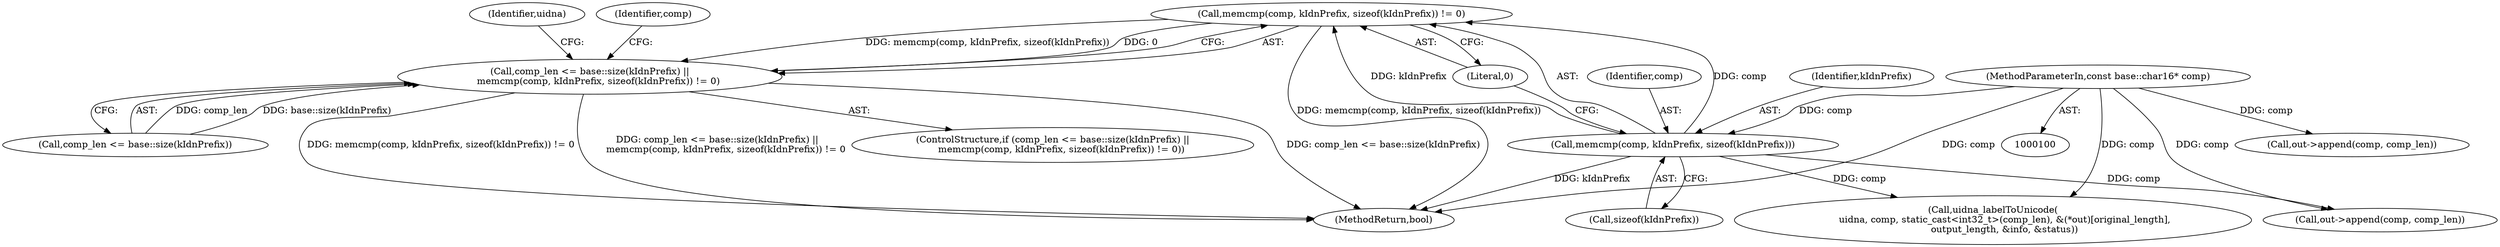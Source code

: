 digraph "0_Chrome_cc0bbcbe7c986094da8e58c37a21fdd179b686b0_1@API" {
"1000131" [label="(Call,memcmp(comp, kIdnPrefix, sizeof(kIdnPrefix)) != 0)"];
"1000132" [label="(Call,memcmp(comp, kIdnPrefix, sizeof(kIdnPrefix)))"];
"1000101" [label="(MethodParameterIn,const base::char16* comp)"];
"1000126" [label="(Call,comp_len <= base::size(kIdnPrefix) ||\n      memcmp(comp, kIdnPrefix, sizeof(kIdnPrefix)) != 0)"];
"1000146" [label="(Identifier,uidna)"];
"1000249" [label="(MethodReturn,bool)"];
"1000139" [label="(Call,out->append(comp, comp_len))"];
"1000178" [label="(Call,uidna_labelToUnicode(\n        uidna, comp, static_cast<int32_t>(comp_len), &(*out)[original_length],\n        output_length, &info, &status))"];
"1000133" [label="(Identifier,comp)"];
"1000134" [label="(Identifier,kIdnPrefix)"];
"1000131" [label="(Call,memcmp(comp, kIdnPrefix, sizeof(kIdnPrefix)) != 0)"];
"1000132" [label="(Call,memcmp(comp, kIdnPrefix, sizeof(kIdnPrefix)))"];
"1000126" [label="(Call,comp_len <= base::size(kIdnPrefix) ||\n      memcmp(comp, kIdnPrefix, sizeof(kIdnPrefix)) != 0)"];
"1000125" [label="(ControlStructure,if (comp_len <= base::size(kIdnPrefix) ||\n      memcmp(comp, kIdnPrefix, sizeof(kIdnPrefix)) != 0))"];
"1000127" [label="(Call,comp_len <= base::size(kIdnPrefix))"];
"1000140" [label="(Identifier,comp)"];
"1000101" [label="(MethodParameterIn,const base::char16* comp)"];
"1000135" [label="(Call,sizeof(kIdnPrefix))"];
"1000244" [label="(Call,out->append(comp, comp_len))"];
"1000137" [label="(Literal,0)"];
"1000131" -> "1000126"  [label="AST: "];
"1000131" -> "1000137"  [label="CFG: "];
"1000132" -> "1000131"  [label="AST: "];
"1000137" -> "1000131"  [label="AST: "];
"1000126" -> "1000131"  [label="CFG: "];
"1000131" -> "1000249"  [label="DDG: memcmp(comp, kIdnPrefix, sizeof(kIdnPrefix))"];
"1000131" -> "1000126"  [label="DDG: memcmp(comp, kIdnPrefix, sizeof(kIdnPrefix))"];
"1000131" -> "1000126"  [label="DDG: 0"];
"1000132" -> "1000131"  [label="DDG: comp"];
"1000132" -> "1000131"  [label="DDG: kIdnPrefix"];
"1000132" -> "1000135"  [label="CFG: "];
"1000133" -> "1000132"  [label="AST: "];
"1000134" -> "1000132"  [label="AST: "];
"1000135" -> "1000132"  [label="AST: "];
"1000137" -> "1000132"  [label="CFG: "];
"1000132" -> "1000249"  [label="DDG: kIdnPrefix"];
"1000101" -> "1000132"  [label="DDG: comp"];
"1000132" -> "1000139"  [label="DDG: comp"];
"1000132" -> "1000178"  [label="DDG: comp"];
"1000101" -> "1000100"  [label="AST: "];
"1000101" -> "1000249"  [label="DDG: comp"];
"1000101" -> "1000139"  [label="DDG: comp"];
"1000101" -> "1000178"  [label="DDG: comp"];
"1000101" -> "1000244"  [label="DDG: comp"];
"1000126" -> "1000125"  [label="AST: "];
"1000126" -> "1000127"  [label="CFG: "];
"1000127" -> "1000126"  [label="AST: "];
"1000140" -> "1000126"  [label="CFG: "];
"1000146" -> "1000126"  [label="CFG: "];
"1000126" -> "1000249"  [label="DDG: comp_len <= base::size(kIdnPrefix) ||\n      memcmp(comp, kIdnPrefix, sizeof(kIdnPrefix)) != 0"];
"1000126" -> "1000249"  [label="DDG: comp_len <= base::size(kIdnPrefix)"];
"1000126" -> "1000249"  [label="DDG: memcmp(comp, kIdnPrefix, sizeof(kIdnPrefix)) != 0"];
"1000127" -> "1000126"  [label="DDG: comp_len"];
"1000127" -> "1000126"  [label="DDG: base::size(kIdnPrefix)"];
}
